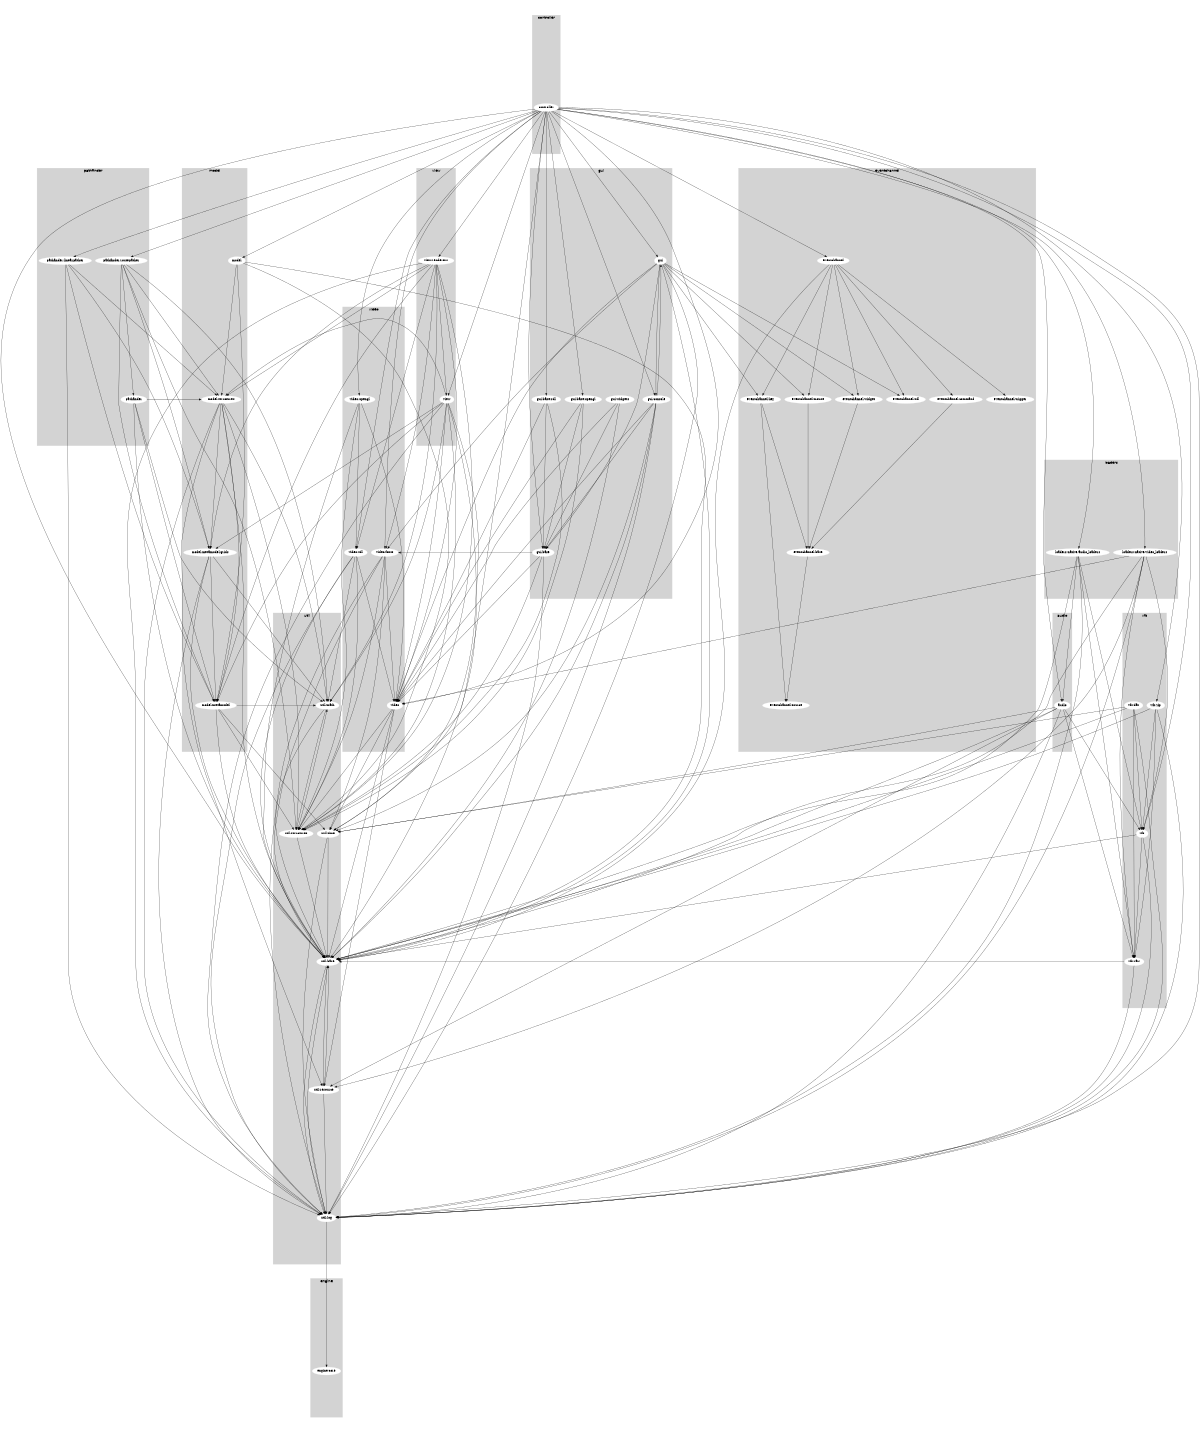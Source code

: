 digraph "source tree" {
    overlap=scale;
    size="8,10";
    ratio="fill";
    fontsize="16";
    fontname="Helvetica";
    clusterrank="local";
subgraph cluster_0 {
    style=filled;
    color=lightgrey;
    node [style=filled,color=white];
    "audio"
    label = "audio";
}
subgraph cluster_1 {
    style=filled;
    color=lightgrey;
    node [style=filled,color=white];
    "controller"
    label = "controller";
}
subgraph cluster_2 {
    style=filled;
    color=lightgrey;
    node [style=filled,color=white];
    "engine/core"
    label = "engine";
}
subgraph cluster_3 {
    style=filled;
    color=lightgrey;
    node [style=filled,color=white];
    "eventchannel"; "eventchannel/base"; "eventchannel/command"; "eventchannel/key"; "eventchannel/mouse"; "eventchannel/sdl"; "eventchannel/source"; "eventchannel/trigger"; "eventchannel/widget"
    label = "eventchannel";
}
subgraph cluster_4 {
    style=filled;
    color=lightgrey;
    node [style=filled,color=white];
    "gui"; "gui/base"; "gui/base/opengl"; "gui/base/sdl"; "gui/console"; "gui/widgets"
    label = "gui";
}
subgraph cluster_5 {
    style=filled;
    color=lightgrey;
    node [style=filled,color=white];
    "loaders/native/audio_loaders"; "loaders/native/video_loaders"
    label = "loaders";
}
subgraph cluster_6 {
    style=filled;
    color=lightgrey;
    node [style=filled,color=white];
    "model"; "model/metamodel"; "model/metamodel/grids"; "model/structures"
    label = "model";
}
subgraph cluster_7 {
    style=filled;
    color=lightgrey;
    node [style=filled,color=white];
    "pathfinder"; "pathfinder/linearpather"; "pathfinder/routepather"
    label = "pathfinder";
}
subgraph cluster_8 {
    style=filled;
    color=lightgrey;
    node [style=filled,color=white];
    "util/base"; "util/log"; "util/math"; "util/resource"; "util/structures"; "util/time"
    label = "util";
}
subgraph cluster_9 {
    style=filled;
    color=lightgrey;
    node [style=filled,color=white];
    "vfs"; "vfs/dat"; "vfs/raw"; "vfs/zip"
    label = "vfs";
}
subgraph cluster_10 {
    style=filled;
    color=lightgrey;
    node [style=filled,color=white];
    "video"; "video/fonts"; "video/opengl"; "video/sdl"
    label = "video";
}
subgraph cluster_11 {
    style=filled;
    color=lightgrey;
    node [style=filled,color=white];
    "view"; "view/renderers"
    label = "view";
}
    "audio" -> "util/base"
    "audio" -> "util/log"
    "audio" -> "util/resource"
    "audio" -> "util/time"
    "audio" -> "vfs"
    "audio" -> "vfs/raw"
    "controller" -> "audio"
    "controller" -> "eventchannel"
    "controller" -> "gui"
    "controller" -> "gui/base"
    "controller" -> "gui/base/opengl"
    "controller" -> "gui/base/sdl"
    "controller" -> "gui/console"
    "controller" -> "loaders/native/audio_loaders"
    "controller" -> "loaders/native/video_loaders"
    "controller" -> "model"
    "controller" -> "pathfinder/linearpather"
    "controller" -> "pathfinder/routepather"
    "controller" -> "util/base"
    "controller" -> "util/log"
    "controller" -> "util/time"
    "controller" -> "vfs"
    "controller" -> "vfs/zip"
    "controller" -> "video"
    "controller" -> "video/fonts"
    "controller" -> "video/opengl"
    "controller" -> "video/sdl"
    "controller" -> "view"
    "controller" -> "view/renderers"
    "eventchannel" -> "eventchannel/command"
    "eventchannel" -> "eventchannel/key"
    "eventchannel" -> "eventchannel/mouse"
    "eventchannel" -> "eventchannel/sdl"
    "eventchannel" -> "eventchannel/trigger"
    "eventchannel" -> "eventchannel/widget"
    "eventchannel" -> "util/base"
    "eventchannel/base" -> "eventchannel/source"
    "eventchannel/command" -> "eventchannel/base"
    "eventchannel/key" -> "eventchannel/base"
    "eventchannel/key" -> "eventchannel/source"
    "eventchannel/mouse" -> "eventchannel/base"
    "eventchannel/widget" -> "eventchannel/base"
    "gui" -> "eventchannel/key"
    "gui" -> "eventchannel/mouse"
    "gui" -> "eventchannel/sdl"
    "gui" -> "eventchannel/widget"
    "gui" -> "gui/base"
    "gui" -> "gui/console"
    "gui" -> "util/base"
    "gui" -> "util/log"
    "gui" -> "video"
    "gui" -> "video/fonts"
    "gui/base" -> "util/log"
    "gui/base" -> "util/structures"
    "gui/base" -> "video"
    "gui/base" -> "video/fonts"
    "gui/base/opengl" -> "gui/base"
    "gui/base/opengl" -> "util/structures"
    "gui/base/opengl" -> "video"
    "gui/base/sdl" -> "gui/base"
    "gui/base/sdl" -> "util/structures"
    "gui/base/sdl" -> "video"
    "gui/console" -> "gui"
    "gui/console" -> "gui/base"
    "gui/console" -> "util/base"
    "gui/console" -> "util/log"
    "gui/console" -> "util/time"
    "gui/console" -> "video"
    "gui/widgets" -> "gui/base"
    "gui/widgets" -> "util/base"
    "gui/widgets" -> "video"
    "loaders/native/audio_loaders" -> "audio"
    "loaders/native/audio_loaders" -> "util/base"
    "loaders/native/audio_loaders" -> "util/log"
    "loaders/native/audio_loaders" -> "vfs"
    "loaders/native/audio_loaders" -> "vfs/raw"
    "loaders/native/video_loaders" -> "util/base"
    "loaders/native/video_loaders" -> "util/log"
    "loaders/native/video_loaders" -> "util/resource"
    "loaders/native/video_loaders" -> "vfs"
    "loaders/native/video_loaders" -> "vfs/raw"
    "loaders/native/video_loaders" -> "video"
    "model" -> "model/metamodel"
    "model" -> "model/structures"
    "model" -> "util/base"
    "model" -> "util/structures"
    "model/metamodel" -> "util/base"
    "model/metamodel" -> "util/math"
    "model/metamodel" -> "util/structures"
    "model/metamodel" -> "util/time"
    "model/metamodel/grids" -> "model/metamodel"
    "model/metamodel/grids" -> "util/base"
    "model/metamodel/grids" -> "util/log"
    "model/metamodel/grids" -> "util/math"
    "model/structures" -> "model/metamodel"
    "model/structures" -> "model/metamodel/grids"
    "model/structures" -> "util/base"
    "model/structures" -> "util/log"
    "model/structures" -> "util/math"
    "model/structures" -> "util/resource"
    "model/structures" -> "util/structures"
    "pathfinder" -> "model/metamodel"
    "pathfinder" -> "model/structures"
    "pathfinder" -> "util/base"
    "pathfinder" -> "util/math"
    "pathfinder/linearpather" -> "model/metamodel"
    "pathfinder/linearpather" -> "model/metamodel/grids"
    "pathfinder/linearpather" -> "model/structures"
    "pathfinder/linearpather" -> "util/log"
    "pathfinder/routepather" -> "model/metamodel"
    "pathfinder/routepather" -> "model/metamodel/grids"
    "pathfinder/routepather" -> "model/structures"
    "pathfinder/routepather" -> "pathfinder"
    "pathfinder/routepather" -> "util/math"
    "pathfinder/routepather" -> "util/structures"
    "util/base" -> "util/log"
    "util/base" -> "util/resource"
    "util/log" -> "engine/core"
    "util/log" -> "util/base"
    "util/math" -> "util/base"
    "util/math" -> "util/structures"
    "util/resource" -> "util/base"
    "util/resource" -> "util/log"
    "util/structures" -> "util/base"
    "util/structures" -> "util/math"
    "util/time" -> "util/base"
    "util/time" -> "util/log"
    "vfs" -> "util/base"
    "vfs" -> "util/log"
    "vfs" -> "vfs/raw"
    "vfs/dat" -> "util/base"
    "vfs/dat" -> "util/log"
    "vfs/dat" -> "util/time"
    "vfs/dat" -> "vfs"
    "vfs/dat" -> "vfs/raw"
    "vfs/raw" -> "util/base"
    "vfs/raw" -> "util/log"
    "vfs/zip" -> "util/base"
    "vfs/zip" -> "util/log"
    "vfs/zip" -> "vfs"
    "vfs/zip" -> "vfs/raw"
    "video" -> "util/base"
    "video" -> "util/resource"
    "video" -> "util/structures"
    "video" -> "util/time"
    "video/fonts" -> "util/base"
    "video/fonts" -> "util/log"
    "video/fonts" -> "util/structures"
    "video/fonts" -> "util/time"
    "video/fonts" -> "video"
    "video/opengl" -> "util/base"
    "video/opengl" -> "util/structures"
    "video/opengl" -> "video"
    "video/opengl" -> "video/sdl"
    "video/sdl" -> "util/base"
    "video/sdl" -> "util/log"
    "video/sdl" -> "util/math"
    "video/sdl" -> "util/structures"
    "video/sdl" -> "video"
    "view" -> "model/metamodel"
    "view" -> "model/metamodel/grids"
    "view" -> "model/structures"
    "view" -> "util/base"
    "view" -> "util/log"
    "view" -> "util/math"
    "view" -> "util/structures"
    "view" -> "util/time"
    "view" -> "video"
    "view/renderers" -> "model/metamodel"
    "view/renderers" -> "model/metamodel/grids"
    "view/renderers" -> "model/structures"
    "view/renderers" -> "util/log"
    "view/renderers" -> "util/math"
    "view/renderers" -> "util/structures"
    "view/renderers" -> "video"
    "view/renderers" -> "video/fonts"
    "view/renderers" -> "video/sdl"
    "view/renderers" -> "view"
}